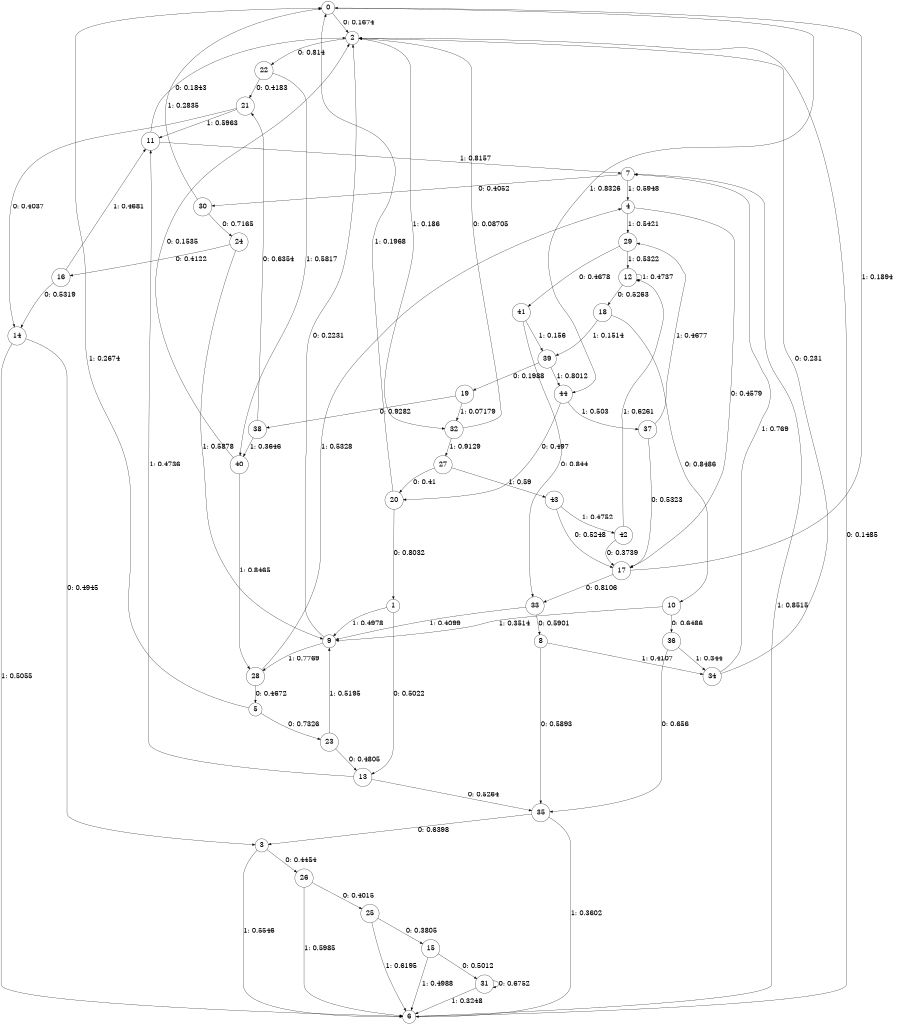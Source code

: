digraph "ch34faceL9" {
size = "6,8.5";
ratio = "fill";
node [shape = circle];
node [fontsize = 24];
edge [fontsize = 24];
0 -> 2 [label = "0: 0.1674   "];
0 -> 44 [label = "1: 0.8326   "];
1 -> 13 [label = "0: 0.5022   "];
1 -> 9 [label = "1: 0.4978   "];
2 -> 22 [label = "0: 0.814    "];
2 -> 32 [label = "1: 0.186    "];
3 -> 26 [label = "0: 0.4454   "];
3 -> 6 [label = "1: 0.5546   "];
4 -> 17 [label = "0: 0.4579   "];
4 -> 29 [label = "1: 0.5421   "];
5 -> 23 [label = "0: 0.7326   "];
5 -> 0 [label = "1: 0.2674   "];
6 -> 2 [label = "0: 0.1485   "];
6 -> 7 [label = "1: 0.8515   "];
7 -> 30 [label = "0: 0.4052   "];
7 -> 4 [label = "1: 0.5948   "];
8 -> 35 [label = "0: 0.5893   "];
8 -> 34 [label = "1: 0.4107   "];
9 -> 2 [label = "0: 0.2231   "];
9 -> 28 [label = "1: 0.7769   "];
10 -> 36 [label = "0: 0.6486   "];
10 -> 9 [label = "1: 0.3514   "];
11 -> 2 [label = "0: 0.1843   "];
11 -> 7 [label = "1: 0.8157   "];
12 -> 18 [label = "0: 0.5263   "];
12 -> 12 [label = "1: 0.4737   "];
13 -> 35 [label = "0: 0.5264   "];
13 -> 11 [label = "1: 0.4736   "];
14 -> 3 [label = "0: 0.4945   "];
14 -> 6 [label = "1: 0.5055   "];
15 -> 31 [label = "0: 0.5012   "];
15 -> 6 [label = "1: 0.4988   "];
16 -> 14 [label = "0: 0.5319   "];
16 -> 11 [label = "1: 0.4681   "];
17 -> 33 [label = "0: 0.8106   "];
17 -> 0 [label = "1: 0.1894   "];
18 -> 10 [label = "0: 0.8486   "];
18 -> 39 [label = "1: 0.1514   "];
19 -> 38 [label = "0: 0.9282   "];
19 -> 32 [label = "1: 0.07179  "];
20 -> 1 [label = "0: 0.8032   "];
20 -> 0 [label = "1: 0.1968   "];
21 -> 14 [label = "0: 0.4037   "];
21 -> 11 [label = "1: 0.5963   "];
22 -> 21 [label = "0: 0.4183   "];
22 -> 40 [label = "1: 0.5817   "];
23 -> 13 [label = "0: 0.4805   "];
23 -> 9 [label = "1: 0.5195   "];
24 -> 16 [label = "0: 0.4122   "];
24 -> 9 [label = "1: 0.5878   "];
25 -> 15 [label = "0: 0.3805   "];
25 -> 6 [label = "1: 0.6195   "];
26 -> 25 [label = "0: 0.4015   "];
26 -> 6 [label = "1: 0.5985   "];
27 -> 20 [label = "0: 0.41     "];
27 -> 43 [label = "1: 0.59     "];
28 -> 5 [label = "0: 0.4672   "];
28 -> 4 [label = "1: 0.5328   "];
29 -> 41 [label = "0: 0.4678   "];
29 -> 12 [label = "1: 0.5322   "];
30 -> 24 [label = "0: 0.7165   "];
30 -> 0 [label = "1: 0.2835   "];
31 -> 31 [label = "0: 0.6752   "];
31 -> 6 [label = "1: 0.3248   "];
32 -> 2 [label = "0: 0.08705  "];
32 -> 27 [label = "1: 0.9129   "];
33 -> 8 [label = "0: 0.5901   "];
33 -> 9 [label = "1: 0.4099   "];
34 -> 2 [label = "0: 0.231    "];
34 -> 7 [label = "1: 0.769    "];
35 -> 3 [label = "0: 0.6398   "];
35 -> 6 [label = "1: 0.3602   "];
36 -> 35 [label = "0: 0.656    "];
36 -> 34 [label = "1: 0.344    "];
37 -> 17 [label = "0: 0.5323   "];
37 -> 29 [label = "1: 0.4677   "];
38 -> 21 [label = "0: 0.6354   "];
38 -> 40 [label = "1: 0.3646   "];
39 -> 19 [label = "0: 0.1988   "];
39 -> 44 [label = "1: 0.8012   "];
40 -> 2 [label = "0: 0.1535   "];
40 -> 28 [label = "1: 0.8465   "];
41 -> 33 [label = "0: 0.844    "];
41 -> 39 [label = "1: 0.156    "];
42 -> 17 [label = "0: 0.3739   "];
42 -> 12 [label = "1: 0.6261   "];
43 -> 17 [label = "0: 0.5248   "];
43 -> 42 [label = "1: 0.4752   "];
44 -> 20 [label = "0: 0.497    "];
44 -> 37 [label = "1: 0.503    "];
}